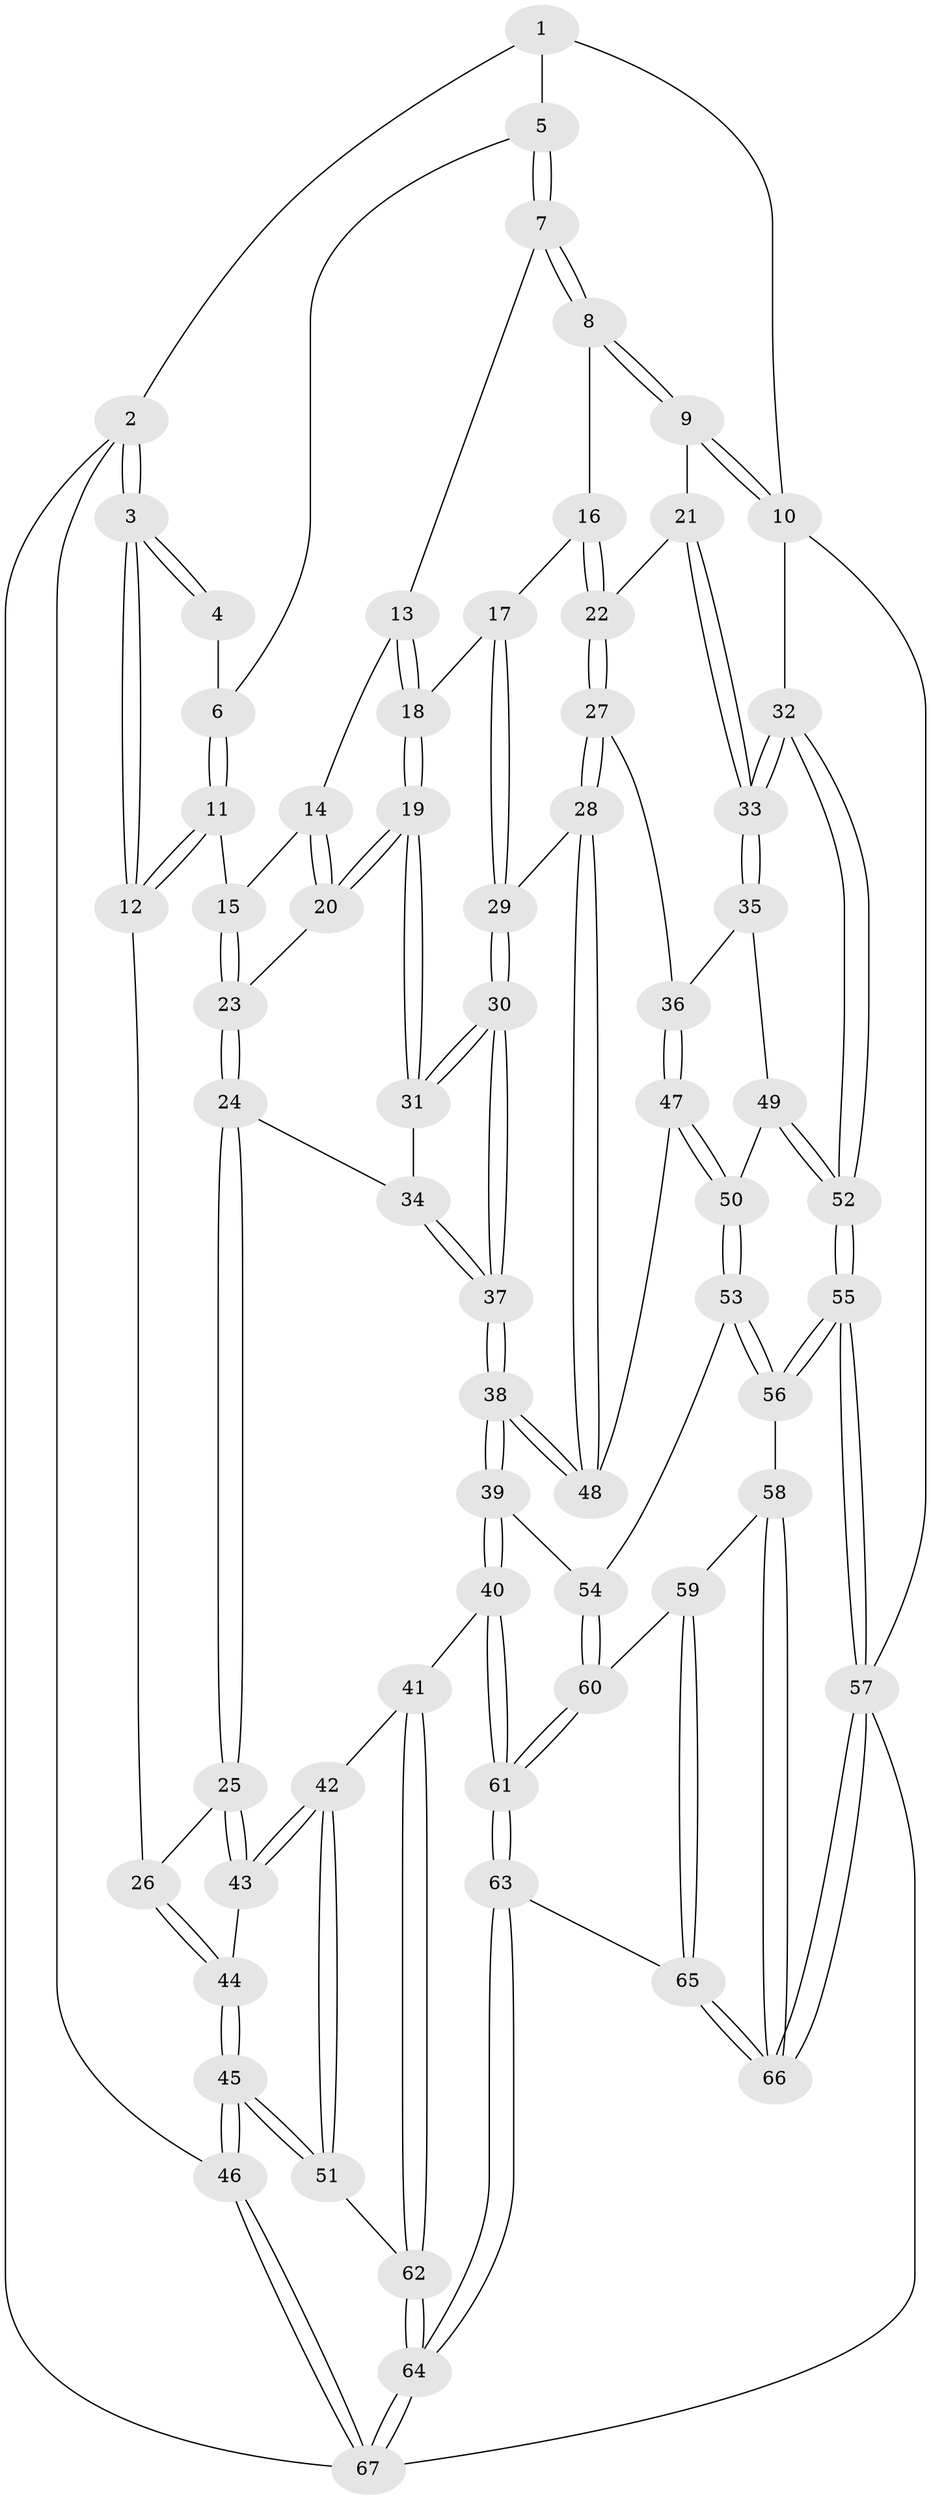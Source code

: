 // coarse degree distribution, {3: 0.7021276595744681, 4: 0.14893617021276595, 6: 0.02127659574468085, 5: 0.06382978723404255, 2: 0.06382978723404255}
// Generated by graph-tools (version 1.1) at 2025/54/03/04/25 22:54:23]
// undirected, 67 vertices, 164 edges
graph export_dot {
  node [color=gray90,style=filled];
  1 [pos="+0.1572636916297677+0"];
  2 [pos="+0+0.30536706056349305"];
  3 [pos="+0+0.2968895067426561"];
  4 [pos="+0.12239986047787754+0.00018635534184268204"];
  5 [pos="+0.5272931005048072+0"];
  6 [pos="+0.2637341232801024+0.16759517038375946"];
  7 [pos="+0.5874991954966122+0"];
  8 [pos="+0.7547056439125556+0"];
  9 [pos="+1+0"];
  10 [pos="+1+0"];
  11 [pos="+0.23551511666094094+0.2275558781518793"];
  12 [pos="+0.015113720559351498+0.31402673107344276"];
  13 [pos="+0.5067400064930997+0.15180705594661803"];
  14 [pos="+0.41666287964983817+0.2589537737394949"];
  15 [pos="+0.3116568090990105+0.2881124705827607"];
  16 [pos="+0.737120211011143+0.11037287679025644"];
  17 [pos="+0.6776301277486769+0.28618468755781756"];
  18 [pos="+0.5154121946070791+0.34213344236403864"];
  19 [pos="+0.4930557624189957+0.3856523965564021"];
  20 [pos="+0.4548274975993699+0.36825182234551274"];
  21 [pos="+0.9220891652418164+0.36935545059704933"];
  22 [pos="+0.8461135721712404+0.4136488699842179"];
  23 [pos="+0.3384007196719122+0.3766608383176835"];
  24 [pos="+0.30851658144495675+0.4505907464339175"];
  25 [pos="+0.2824756790178129+0.47129641721226273"];
  26 [pos="+0.022083504601090227+0.32194647232288603"];
  27 [pos="+0.8194070632214245+0.47661213006223246"];
  28 [pos="+0.7059267583728331+0.4926630395568495"];
  29 [pos="+0.66979164314153+0.483602883437722"];
  30 [pos="+0.6096016417583259+0.5086953967737843"];
  31 [pos="+0.49654880245962985+0.3942854277397147"];
  32 [pos="+1+0.5992565715706825"];
  33 [pos="+1+0.5833301804647278"];
  34 [pos="+0.4044332885117441+0.4762819266016702"];
  35 [pos="+0.9996024970265319+0.5716933099542991"];
  36 [pos="+0.8693040494767872+0.5171103703445229"];
  37 [pos="+0.5122744586247001+0.6580918746254075"];
  38 [pos="+0.4974318412507989+0.6992300411087395"];
  39 [pos="+0.49359903266461286+0.7039591956992994"];
  40 [pos="+0.45619795850439077+0.7239237864666414"];
  41 [pos="+0.4174269408922144+0.721124156496387"];
  42 [pos="+0.32121019226431635+0.6714645670572826"];
  43 [pos="+0.26875624218053906+0.6100041289421997"];
  44 [pos="+0.13286254513187573+0.6032095340834731"];
  45 [pos="+0+0.8508862017501687"];
  46 [pos="+0+0.8773261624984362"];
  47 [pos="+0.7881472988700404+0.7130256055166961"];
  48 [pos="+0.7824823275249633+0.70953578494373"];
  49 [pos="+0.8127411173576091+0.7176278512901434"];
  50 [pos="+0.7922717098638242+0.7174725566341191"];
  51 [pos="+0.0909485509722406+0.8347542288898159"];
  52 [pos="+1+0.9597698041831407"];
  53 [pos="+0.7682621557860507+0.8251018978056366"];
  54 [pos="+0.5319101923373515+0.7391616076168525"];
  55 [pos="+1+1"];
  56 [pos="+0.7689583425789486+0.8612637215338096"];
  57 [pos="+1+1"];
  58 [pos="+0.7686589919065034+0.861457757841299"];
  59 [pos="+0.6699991656612015+0.8855049581537855"];
  60 [pos="+0.6463085066669799+0.8747858221471745"];
  61 [pos="+0.47689871006405327+1"];
  62 [pos="+0.26003284423620066+0.8984307018382592"];
  63 [pos="+0.46262722086393937+1"];
  64 [pos="+0.3326732373456186+1"];
  65 [pos="+0.6537479073026662+1"];
  66 [pos="+0.6636908409562284+1"];
  67 [pos="+0+1"];
  1 -- 2;
  1 -- 5;
  1 -- 10;
  2 -- 3;
  2 -- 3;
  2 -- 46;
  2 -- 67;
  3 -- 4;
  3 -- 4;
  3 -- 12;
  3 -- 12;
  4 -- 6;
  5 -- 6;
  5 -- 7;
  5 -- 7;
  6 -- 11;
  6 -- 11;
  7 -- 8;
  7 -- 8;
  7 -- 13;
  8 -- 9;
  8 -- 9;
  8 -- 16;
  9 -- 10;
  9 -- 10;
  9 -- 21;
  10 -- 32;
  10 -- 57;
  11 -- 12;
  11 -- 12;
  11 -- 15;
  12 -- 26;
  13 -- 14;
  13 -- 18;
  13 -- 18;
  14 -- 15;
  14 -- 20;
  14 -- 20;
  15 -- 23;
  15 -- 23;
  16 -- 17;
  16 -- 22;
  16 -- 22;
  17 -- 18;
  17 -- 29;
  17 -- 29;
  18 -- 19;
  18 -- 19;
  19 -- 20;
  19 -- 20;
  19 -- 31;
  19 -- 31;
  20 -- 23;
  21 -- 22;
  21 -- 33;
  21 -- 33;
  22 -- 27;
  22 -- 27;
  23 -- 24;
  23 -- 24;
  24 -- 25;
  24 -- 25;
  24 -- 34;
  25 -- 26;
  25 -- 43;
  25 -- 43;
  26 -- 44;
  26 -- 44;
  27 -- 28;
  27 -- 28;
  27 -- 36;
  28 -- 29;
  28 -- 48;
  28 -- 48;
  29 -- 30;
  29 -- 30;
  30 -- 31;
  30 -- 31;
  30 -- 37;
  30 -- 37;
  31 -- 34;
  32 -- 33;
  32 -- 33;
  32 -- 52;
  32 -- 52;
  33 -- 35;
  33 -- 35;
  34 -- 37;
  34 -- 37;
  35 -- 36;
  35 -- 49;
  36 -- 47;
  36 -- 47;
  37 -- 38;
  37 -- 38;
  38 -- 39;
  38 -- 39;
  38 -- 48;
  38 -- 48;
  39 -- 40;
  39 -- 40;
  39 -- 54;
  40 -- 41;
  40 -- 61;
  40 -- 61;
  41 -- 42;
  41 -- 62;
  41 -- 62;
  42 -- 43;
  42 -- 43;
  42 -- 51;
  42 -- 51;
  43 -- 44;
  44 -- 45;
  44 -- 45;
  45 -- 46;
  45 -- 46;
  45 -- 51;
  45 -- 51;
  46 -- 67;
  46 -- 67;
  47 -- 48;
  47 -- 50;
  47 -- 50;
  49 -- 50;
  49 -- 52;
  49 -- 52;
  50 -- 53;
  50 -- 53;
  51 -- 62;
  52 -- 55;
  52 -- 55;
  53 -- 54;
  53 -- 56;
  53 -- 56;
  54 -- 60;
  54 -- 60;
  55 -- 56;
  55 -- 56;
  55 -- 57;
  55 -- 57;
  56 -- 58;
  57 -- 66;
  57 -- 66;
  57 -- 67;
  58 -- 59;
  58 -- 66;
  58 -- 66;
  59 -- 60;
  59 -- 65;
  59 -- 65;
  60 -- 61;
  60 -- 61;
  61 -- 63;
  61 -- 63;
  62 -- 64;
  62 -- 64;
  63 -- 64;
  63 -- 64;
  63 -- 65;
  64 -- 67;
  64 -- 67;
  65 -- 66;
  65 -- 66;
}
